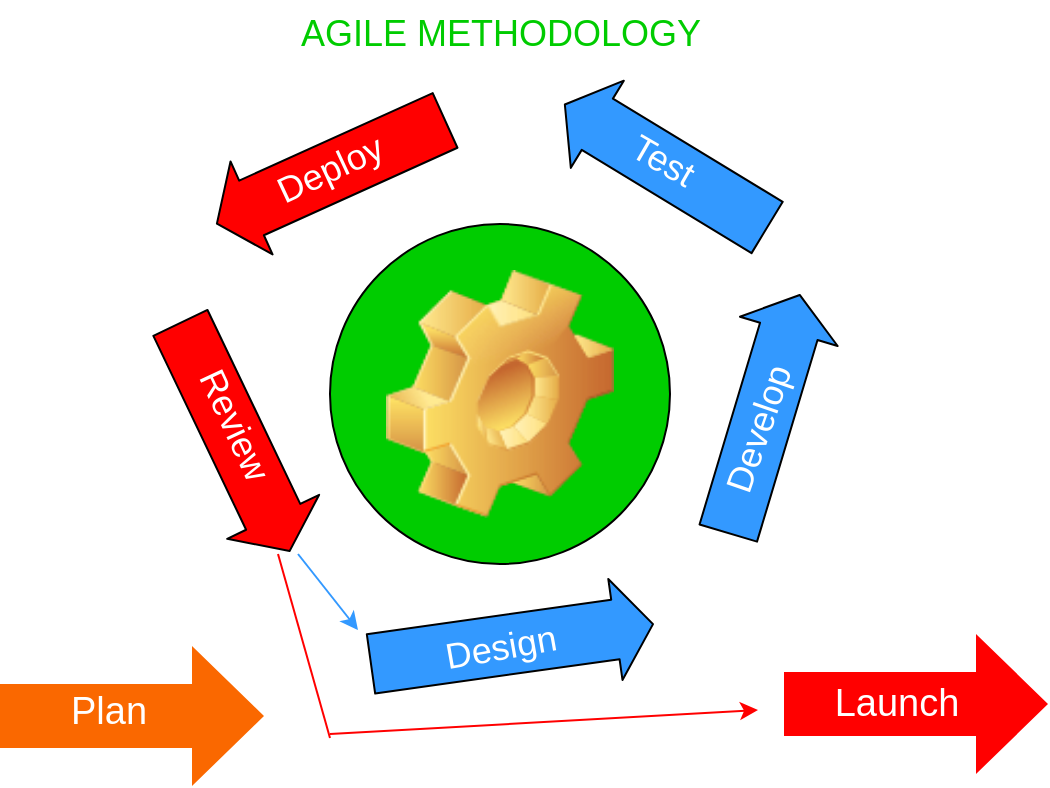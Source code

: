 <mxfile>
    <diagram id="DDXl55QxNX7q0bwSXr1j" name="Page-1">
        <mxGraphModel dx="576" dy="432" grid="0" gridSize="10" guides="1" tooltips="1" connect="1" arrows="1" fold="1" page="1" pageScale="1" pageWidth="850" pageHeight="1100" background="#FFFFFF" math="0" shadow="0">
            <root>
                <mxCell id="0"/>
                <mxCell id="1" parent="0"/>
                <mxCell id="8" value="" style="shape=flexArrow;endArrow=classic;rounded=1;shadow=0;strokeWidth=18;fontSize=19;fillColor=#fa6800;strokeColor=none;width=15;fontColor=none;noLabel=1;labelBackgroundColor=none;" parent="1" edge="1">
                    <mxGeometry width="50" height="50" relative="1" as="geometry">
                        <mxPoint x="28" y="476" as="sourcePoint"/>
                        <mxPoint x="178" y="476" as="targetPoint"/>
                    </mxGeometry>
                </mxCell>
                <mxCell id="12" value="&lt;span style=&quot;&quot;&gt;Plan&lt;/span&gt;" style="edgeLabel;html=1;align=center;verticalAlign=middle;resizable=0;points=[];fontSize=19;fontColor=#FFFFFF;labelBackgroundColor=none;" parent="8" vertex="1" connectable="0">
                    <mxGeometry x="-0.191" relative="1" as="geometry">
                        <mxPoint x="2" y="-2" as="offset"/>
                    </mxGeometry>
                </mxCell>
                <mxCell id="28" value="&lt;span style=&quot;&quot;&gt;Plan&lt;/span&gt;" style="edgeLabel;html=1;align=center;verticalAlign=middle;resizable=0;points=[];fontSize=19;fontColor=#FFFFFF;labelBackgroundColor=none;" parent="8" vertex="1" connectable="0">
                    <mxGeometry x="-0.191" relative="1" as="geometry">
                        <mxPoint x="220" y="2" as="offset"/>
                    </mxGeometry>
                </mxCell>
                <mxCell id="16" value="" style="shape=flexArrow;endArrow=classic;rounded=1;shadow=0;strokeWidth=18;fontSize=19;fillColor=#FF0000;strokeColor=none;width=15;fontColor=none;noLabel=1;labelBackgroundColor=none;" parent="1" edge="1">
                    <mxGeometry width="50" height="50" relative="1" as="geometry">
                        <mxPoint x="420" y="470" as="sourcePoint"/>
                        <mxPoint x="570" y="470" as="targetPoint"/>
                    </mxGeometry>
                </mxCell>
                <mxCell id="17" value="&lt;span style=&quot;&quot;&gt;Launch&lt;/span&gt;" style="edgeLabel;html=1;align=center;verticalAlign=middle;resizable=0;points=[];fontSize=19;fontColor=#FFFFFF;labelBackgroundColor=none;" parent="16" vertex="1" connectable="0">
                    <mxGeometry x="-0.191" relative="1" as="geometry">
                        <mxPoint x="4" as="offset"/>
                    </mxGeometry>
                </mxCell>
                <mxCell id="18" value="" style="shape=flexArrow;endArrow=classic;html=1;fillColor=#FF0000;startArrow=none;" parent="1" source="2" edge="1">
                    <mxGeometry width="50" height="50" relative="1" as="geometry">
                        <mxPoint x="272" y="360" as="sourcePoint"/>
                        <mxPoint x="322" y="310" as="targetPoint"/>
                    </mxGeometry>
                </mxCell>
                <mxCell id="19" value="" style="shape=flexArrow;endArrow=none;html=1;fillColor=#FF0000;" parent="1" target="2" edge="1">
                    <mxGeometry width="50" height="50" relative="1" as="geometry">
                        <mxPoint x="272" y="360" as="sourcePoint"/>
                        <mxPoint x="322" y="310" as="targetPoint"/>
                    </mxGeometry>
                </mxCell>
                <mxCell id="2" value="" style="ellipse;whiteSpace=wrap;html=1;aspect=fixed;gradientColor=none;strokeColor=default;labelBackgroundColor=none;labelBorderColor=none;fillColor=#00CC00;fontColor=#33FF33;" parent="1" vertex="1">
                    <mxGeometry x="202" y="230" width="170" height="170" as="geometry"/>
                </mxCell>
                <mxCell id="43" value="" style="shape=flexArrow;endArrow=classic;html=1;width=30;labelBackgroundColor=#00FFFF;fontColor=#FFFFFF;labelBorderColor=#FFFFFF;fillColor=#3399FF;" edge="1" parent="1">
                    <mxGeometry width="50" height="50" relative="1" as="geometry">
                        <mxPoint x="222" y="450" as="sourcePoint"/>
                        <mxPoint x="364" y="430" as="targetPoint"/>
                    </mxGeometry>
                </mxCell>
                <mxCell id="52" value="Design" style="edgeLabel;html=1;align=center;verticalAlign=middle;resizable=0;points=[];fontSize=18;fontColor=#FFFFFF;labelBackgroundColor=none;rotation=-10;" vertex="1" connectable="0" parent="43">
                    <mxGeometry x="-0.329" relative="1" as="geometry">
                        <mxPoint x="17" y="-2" as="offset"/>
                    </mxGeometry>
                </mxCell>
                <mxCell id="44" value="" style="shape=flexArrow;endArrow=classic;html=1;width=30;labelBackgroundColor=#00FFFF;fontColor=#FFFFFF;labelBorderColor=#FFFFFF;fillColor=#3399FF;" edge="1" parent="1">
                    <mxGeometry width="50" height="50" relative="1" as="geometry">
                        <mxPoint x="401" y="385" as="sourcePoint"/>
                        <mxPoint x="437" y="265" as="targetPoint"/>
                    </mxGeometry>
                </mxCell>
                <mxCell id="53" value="Develop" style="edgeLabel;html=1;align=center;verticalAlign=middle;resizable=0;points=[];fontSize=18;fontColor=#FFFFFF;labelBackgroundColor=none;rotation=-71;" vertex="1" connectable="0" parent="44">
                    <mxGeometry x="-0.371" y="-1" relative="1" as="geometry">
                        <mxPoint x="3" y="-14" as="offset"/>
                    </mxGeometry>
                </mxCell>
                <mxCell id="45" value="" style="shape=flexArrow;endArrow=classic;html=1;width=30;labelBackgroundColor=#00FFFF;fontColor=#FFFFFF;labelBorderColor=#FFFFFF;fillColor=#3399FF;" edge="1" parent="1">
                    <mxGeometry width="50" height="50" relative="1" as="geometry">
                        <mxPoint x="421" y="232" as="sourcePoint"/>
                        <mxPoint x="319" y="170" as="targetPoint"/>
                    </mxGeometry>
                </mxCell>
                <mxCell id="51" value="Test" style="edgeLabel;html=1;align=center;verticalAlign=middle;resizable=0;points=[];fontSize=18;fontColor=#FFFFFF;labelBackgroundColor=none;rotation=30;" vertex="1" connectable="0" parent="45">
                    <mxGeometry x="0.247" y="-4" relative="1" as="geometry">
                        <mxPoint x="8" y="8" as="offset"/>
                    </mxGeometry>
                </mxCell>
                <mxCell id="46" value="" style="shape=flexArrow;endArrow=classic;html=1;width=30;labelBackgroundColor=#00FFFF;fontColor=#FFFFFF;labelBorderColor=#FFFFFF;fillColor=#FF0000;" edge="1" parent="1">
                    <mxGeometry width="50" height="50" relative="1" as="geometry">
                        <mxPoint x="260" y="178" as="sourcePoint"/>
                        <mxPoint x="145" y="230" as="targetPoint"/>
                    </mxGeometry>
                </mxCell>
                <mxCell id="50" value="Deploy" style="edgeLabel;html=1;align=center;verticalAlign=middle;resizable=0;points=[];fontColor=#FFFFFF;labelBackgroundColor=none;rotation=-25;fontSize=18;" vertex="1" connectable="0" parent="46">
                    <mxGeometry x="0.225" y="-5" relative="1" as="geometry">
                        <mxPoint x="14" y="-2" as="offset"/>
                    </mxGeometry>
                </mxCell>
                <mxCell id="47" value="" style="shape=flexArrow;endArrow=classic;html=1;width=30;labelBackgroundColor=#00FFFF;fontColor=#FFFFFF;labelBorderColor=#FFFFFF;fillColor=#FF0000;" edge="1" parent="1">
                    <mxGeometry width="50" height="50" relative="1" as="geometry">
                        <mxPoint x="127" y="279" as="sourcePoint"/>
                        <mxPoint x="182" y="394" as="targetPoint"/>
                    </mxGeometry>
                </mxCell>
                <mxCell id="54" value="Review" style="edgeLabel;html=1;align=center;verticalAlign=middle;resizable=0;points=[];fontSize=18;fontColor=#FFFFFF;labelBackgroundColor=none;rotation=65;" vertex="1" connectable="0" parent="47">
                    <mxGeometry x="-0.453" y="2" relative="1" as="geometry">
                        <mxPoint x="10" y="20" as="offset"/>
                    </mxGeometry>
                </mxCell>
                <mxCell id="60" value="AGILE METHODOLOGY" style="text;html=1;align=center;verticalAlign=middle;resizable=0;points=[];autosize=1;strokeColor=none;fillColor=none;fontSize=18;fontColor=#00CC00;" vertex="1" parent="1">
                    <mxGeometry x="178" y="118" width="218" height="34" as="geometry"/>
                </mxCell>
                <mxCell id="64" value="" style="shape=image;html=1;verticalLabelPosition=bottom;verticalAlign=top;imageAspect=0;image=img/clipart/Gear_128x128.png;labelBackgroundColor=none;fontSize=18;fontColor=#00CC00;fillColor=#00CC00;" vertex="1" parent="1">
                    <mxGeometry x="230" y="253" width="114" height="124" as="geometry"/>
                </mxCell>
                <mxCell id="65" value="" style="endArrow=classic;html=1;labelBackgroundColor=#00FFFF;labelBorderColor=#FFFFFF;strokeColor=#FF0000;fontSize=18;fontColor=#00CC00;fillColor=#FF0000;" edge="1" parent="1">
                    <mxGeometry width="50" height="50" relative="1" as="geometry">
                        <mxPoint x="202" y="485" as="sourcePoint"/>
                        <mxPoint x="416" y="473" as="targetPoint"/>
                    </mxGeometry>
                </mxCell>
                <mxCell id="66" value="" style="endArrow=none;html=1;labelBackgroundColor=#00FFFF;labelBorderColor=#FFFFFF;strokeColor=#FF0000;fontSize=18;fontColor=#00CC00;fillColor=#FF0000;" edge="1" parent="1">
                    <mxGeometry width="50" height="50" relative="1" as="geometry">
                        <mxPoint x="202" y="487" as="sourcePoint"/>
                        <mxPoint x="176" y="395" as="targetPoint"/>
                    </mxGeometry>
                </mxCell>
                <mxCell id="67" value="" style="endArrow=classic;html=1;labelBackgroundColor=#00FFFF;labelBorderColor=#FFFFFF;strokeColor=#3399FF;fontSize=18;fontColor=#00CC00;fillColor=#FF0000;" edge="1" parent="1">
                    <mxGeometry width="50" height="50" relative="1" as="geometry">
                        <mxPoint x="186" y="395" as="sourcePoint"/>
                        <mxPoint x="216" y="433" as="targetPoint"/>
                    </mxGeometry>
                </mxCell>
            </root>
        </mxGraphModel>
    </diagram>
</mxfile>
